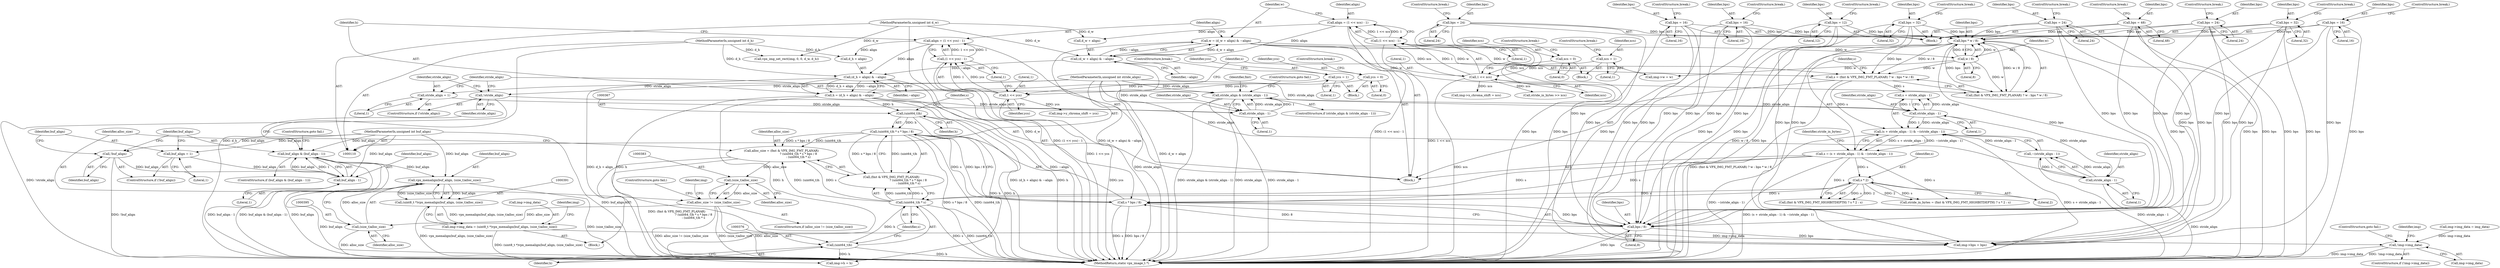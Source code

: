 digraph "0_Android_55cd1dd7c8d0a3de907d22e0f12718733f4e41d9@API" {
"1000392" [label="(Call,vpx_memalign(buf_align, (size_t)alloc_size))"];
"1000134" [label="(Call,buf_align & (buf_align - 1))"];
"1000136" [label="(Call,buf_align - 1)"];
"1000128" [label="(Call,!buf_align)"];
"1000115" [label="(MethodParameterIn,unsigned int buf_align)"];
"1000130" [label="(Call,buf_align = 1)"];
"1000394" [label="(Call,(size_t)alloc_size)"];
"1000380" [label="(Call,alloc_size != (size_t)alloc_size)"];
"1000382" [label="(Call,(size_t)alloc_size)"];
"1000359" [label="(Call,alloc_size = (fmt & VPX_IMG_FMT_PLANAR)\n                                    ? (uint64_t)h * s * bps / 8\n                                    : (uint64_t)h * s)"];
"1000365" [label="(Call,(uint64_t)h * s * bps / 8)"];
"1000366" [label="(Call,(uint64_t)h)"];
"1000280" [label="(Call,h = (d_h + align) & ~align)"];
"1000282" [label="(Call,(d_h + align) & ~align)"];
"1000114" [label="(MethodParameterIn,unsigned int d_h)"];
"1000273" [label="(Call,align = (1 << ycs) - 1)"];
"1000275" [label="(Call,(1 << ycs) - 1)"];
"1000276" [label="(Call,1 << ycs)"];
"1000250" [label="(Call,ycs = 1)"];
"1000255" [label="(Call,ycs = 0)"];
"1000268" [label="(Call,(d_w + align) & ~align)"];
"1000113" [label="(MethodParameterIn,unsigned int d_w)"];
"1000259" [label="(Call,align = (1 << xcs) - 1)"];
"1000261" [label="(Call,(1 << xcs) - 1)"];
"1000262" [label="(Call,1 << xcs)"];
"1000236" [label="(Call,xcs = 0)"];
"1000231" [label="(Call,xcs = 1)"];
"1000369" [label="(Call,s * bps / 8)"];
"1000317" [label="(Call,s * 2)"];
"1000299" [label="(Call,s = (s + stride_align - 1) & ~(stride_align - 1))"];
"1000301" [label="(Call,(s + stride_align - 1) & ~(stride_align - 1))"];
"1000287" [label="(Call,s = (fmt & VPX_IMG_FMT_PLANAR) ? w : bps * w / 8)"];
"1000266" [label="(Call,w = (d_w + align) & ~align)"];
"1000296" [label="(Call,w / 8)"];
"1000294" [label="(Call,bps * w / 8)"];
"1000177" [label="(Call,bps = 16)"];
"1000185" [label="(Call,bps = 12)"];
"1000166" [label="(Call,bps = 24)"];
"1000217" [label="(Call,bps = 16)"];
"1000207" [label="(Call,bps = 32)"];
"1000196" [label="(Call,bps = 24)"];
"1000212" [label="(Call,bps = 48)"];
"1000201" [label="(Call,bps = 24)"];
"1000160" [label="(Call,bps = 32)"];
"1000191" [label="(Call,bps = 16)"];
"1000304" [label="(Call,stride_align - 1)"];
"1000147" [label="(Call,stride_align & (stride_align - 1))"];
"1000149" [label="(Call,stride_align - 1)"];
"1000141" [label="(Call,!stride_align)"];
"1000116" [label="(MethodParameterIn,unsigned int stride_align)"];
"1000143" [label="(Call,stride_align = 1)"];
"1000307" [label="(Call,~(stride_align - 1))"];
"1000308" [label="(Call,stride_align - 1)"];
"1000371" [label="(Call,bps / 8)"];
"1000374" [label="(Call,(uint64_t)h * s)"];
"1000375" [label="(Call,(uint64_t)h)"];
"1000390" [label="(Call,(uint8_t *)vpx_memalign(buf_align, (size_t)alloc_size))"];
"1000386" [label="(Call,img->img_data = (uint8_t *)vpx_memalign(buf_align, (size_t)alloc_size))"];
"1000403" [label="(Call,!img->img_data)"];
"1000166" [label="(Call,bps = 24)"];
"1000219" [label="(Literal,16)"];
"1000272" [label="(Identifier,~align)"];
"1000203" [label="(Literal,24)"];
"1000382" [label="(Call,(size_t)alloc_size)"];
"1000162" [label="(Literal,32)"];
"1000242" [label="(Block,)"];
"1000130" [label="(Call,buf_align = 1)"];
"1000168" [label="(Literal,24)"];
"1000218" [label="(Identifier,bps)"];
"1000214" [label="(Literal,48)"];
"1000438" [label="(Call,img->y_chroma_shift = ycs)"];
"1000377" [label="(Identifier,h)"];
"1000127" [label="(ControlStructure,if (!buf_align))"];
"1000263" [label="(Literal,1)"];
"1000304" [label="(Call,stride_align - 1)"];
"1000262" [label="(Call,1 << xcs)"];
"1000217" [label="(Call,bps = 16)"];
"1000113" [label="(MethodParameterIn,unsigned int d_w)"];
"1000380" [label="(Call,alloc_size != (size_t)alloc_size)"];
"1000192" [label="(Identifier,bps)"];
"1000115" [label="(MethodParameterIn,unsigned int buf_align)"];
"1000374" [label="(Call,(uint64_t)h * s)"];
"1000379" [label="(ControlStructure,if (alloc_size != (size_t)alloc_size))"];
"1000135" [label="(Identifier,buf_align)"];
"1000194" [label="(ControlStructure,break;)"];
"1000169" [label="(ControlStructure,break;)"];
"1000313" [label="(Call,(fmt & VPX_IMG_FMT_HIGHBITDEPTH) ? s * 2 : s)"];
"1000277" [label="(Literal,1)"];
"1000428" [label="(Call,img->h = h)"];
"1000118" [label="(Block,)"];
"1000311" [label="(Call,stride_in_bytes = (fmt & VPX_IMG_FMT_HIGHBITDEPTH) ? s * 2 : s)"];
"1000491" [label="(MethodReturn,static vpx_image_t *)"];
"1000238" [label="(Literal,0)"];
"1000209" [label="(Literal,32)"];
"1000407" [label="(ControlStructure,goto fail;)"];
"1000296" [label="(Call,w / 8)"];
"1000132" [label="(Literal,1)"];
"1000252" [label="(Literal,1)"];
"1000178" [label="(Identifier,bps)"];
"1000167" [label="(Identifier,bps)"];
"1000180" [label="(ControlStructure,break;)"];
"1000141" [label="(Call,!stride_align)"];
"1000307" [label="(Call,~(stride_align - 1))"];
"1000410" [label="(Identifier,img)"];
"1000134" [label="(Call,buf_align & (buf_align - 1))"];
"1000260" [label="(Identifier,align)"];
"1000234" [label="(ControlStructure,break;)"];
"1000370" [label="(Identifier,s)"];
"1000191" [label="(Call,bps = 16)"];
"1000308" [label="(Call,stride_align - 1)"];
"1000197" [label="(Identifier,bps)"];
"1000268" [label="(Call,(d_w + align) & ~align)"];
"1000187" [label="(Literal,12)"];
"1000177" [label="(Call,bps = 16)"];
"1000212" [label="(Call,bps = 48)"];
"1000146" [label="(ControlStructure,if (stride_align & (stride_align - 1)))"];
"1000294" [label="(Call,bps * w / 8)"];
"1000443" [label="(Call,img->bps = bps)"];
"1000251" [label="(Identifier,ycs)"];
"1000259" [label="(Call,align = (1 << xcs) - 1)"];
"1000287" [label="(Call,s = (fmt & VPX_IMG_FMT_PLANAR) ? w : bps * w / 8)"];
"1000208" [label="(Identifier,bps)"];
"1000161" [label="(Identifier,bps)"];
"1000220" [label="(ControlStructure,break;)"];
"1000140" [label="(ControlStructure,if (!stride_align))"];
"1000148" [label="(Identifier,stride_align)"];
"1000237" [label="(Identifier,xcs)"];
"1000261" [label="(Call,(1 << xcs) - 1)"];
"1000155" [label="(Block,)"];
"1000394" [label="(Call,(size_t)alloc_size)"];
"1000403" [label="(Call,!img->img_data)"];
"1000279" [label="(Literal,1)"];
"1000349" [label="(Call,img->img_data = img_data)"];
"1000282" [label="(Call,(d_h + align) & ~align)"];
"1000207" [label="(Call,bps = 32)"];
"1000361" [label="(Call,(fmt & VPX_IMG_FMT_PLANAR)\n                                    ? (uint64_t)h * s * bps / 8\n                                    : (uint64_t)h * s)"];
"1000264" [label="(Identifier,xcs)"];
"1000114" [label="(MethodParameterIn,unsigned int d_h)"];
"1000433" [label="(Call,img->x_chroma_shift = xcs)"];
"1000257" [label="(Literal,0)"];
"1000256" [label="(Identifier,ycs)"];
"1000386" [label="(Call,img->img_data = (uint8_t *)vpx_memalign(buf_align, (size_t)alloc_size))"];
"1000473" [label="(Call,stride_in_bytes >> xcs)"];
"1000143" [label="(Call,stride_align = 1)"];
"1000136" [label="(Call,buf_align - 1)"];
"1000131" [label="(Identifier,buf_align)"];
"1000295" [label="(Identifier,bps)"];
"1000116" [label="(MethodParameterIn,unsigned int stride_align)"];
"1000186" [label="(Identifier,bps)"];
"1000390" [label="(Call,(uint8_t *)vpx_memalign(buf_align, (size_t)alloc_size))"];
"1000302" [label="(Call,s + stride_align - 1)"];
"1000297" [label="(Identifier,w)"];
"1000402" [label="(ControlStructure,if (!img->img_data))"];
"1000365" [label="(Call,(uint64_t)h * s * bps / 8)"];
"1000366" [label="(Call,(uint64_t)h)"];
"1000384" [label="(Identifier,alloc_size)"];
"1000300" [label="(Identifier,s)"];
"1000359" [label="(Call,alloc_size = (fmt & VPX_IMG_FMT_PLANAR)\n                                    ? (uint64_t)h * s * bps / 8\n                                    : (uint64_t)h * s)"];
"1000154" [label="(Identifier,fmt)"];
"1000149" [label="(Call,stride_align - 1)"];
"1000210" [label="(ControlStructure,break;)"];
"1000239" [label="(ControlStructure,break;)"];
"1000278" [label="(Identifier,ycs)"];
"1000142" [label="(Identifier,stride_align)"];
"1000299" [label="(Call,s = (s + stride_align - 1) & ~(stride_align - 1))"];
"1000137" [label="(Identifier,buf_align)"];
"1000309" [label="(Identifier,stride_align)"];
"1000266" [label="(Call,w = (d_w + align) & ~align)"];
"1000305" [label="(Identifier,stride_align)"];
"1000258" [label="(ControlStructure,break;)"];
"1000301" [label="(Call,(s + stride_align - 1) & ~(stride_align - 1))"];
"1000369" [label="(Call,s * bps / 8)"];
"1000150" [label="(Identifier,stride_align)"];
"1000151" [label="(Literal,1)"];
"1000276" [label="(Call,1 << ycs)"];
"1000179" [label="(Literal,16)"];
"1000318" [label="(Identifier,s)"];
"1000375" [label="(Call,(uint64_t)h)"];
"1000201" [label="(Call,bps = 24)"];
"1000160" [label="(Call,bps = 32)"];
"1000196" [label="(Call,bps = 24)"];
"1000288" [label="(Identifier,s)"];
"1000404" [label="(Call,img->img_data)"];
"1000199" [label="(ControlStructure,break;)"];
"1000273" [label="(Call,align = (1 << ycs) - 1)"];
"1000275" [label="(Call,(1 << ycs) - 1)"];
"1000204" [label="(ControlStructure,break;)"];
"1000236" [label="(Call,xcs = 0)"];
"1000231" [label="(Call,xcs = 1)"];
"1000223" [label="(Block,)"];
"1000215" [label="(ControlStructure,break;)"];
"1000372" [label="(Identifier,bps)"];
"1000317" [label="(Call,s * 2)"];
"1000357" [label="(Block,)"];
"1000393" [label="(Identifier,buf_align)"];
"1000185" [label="(Call,bps = 12)"];
"1000312" [label="(Identifier,stride_in_bytes)"];
"1000147" [label="(Call,stride_align & (stride_align - 1))"];
"1000129" [label="(Identifier,buf_align)"];
"1000193" [label="(Literal,16)"];
"1000188" [label="(ControlStructure,break;)"];
"1000145" [label="(Literal,1)"];
"1000360" [label="(Identifier,alloc_size)"];
"1000368" [label="(Identifier,h)"];
"1000280" [label="(Call,h = (d_h + align) & ~align)"];
"1000306" [label="(Literal,1)"];
"1000387" [label="(Call,img->img_data)"];
"1000144" [label="(Identifier,stride_align)"];
"1000373" [label="(Literal,8)"];
"1000202" [label="(Identifier,bps)"];
"1000233" [label="(Literal,1)"];
"1000396" [label="(Identifier,alloc_size)"];
"1000381" [label="(Identifier,alloc_size)"];
"1000163" [label="(ControlStructure,break;)"];
"1000478" [label="(Call,vpx_img_set_rect(img, 0, 0, d_w, d_h))"];
"1000289" [label="(Call,(fmt & VPX_IMG_FMT_PLANAR) ? w : bps * w / 8)"];
"1000213" [label="(Identifier,bps)"];
"1000385" [label="(ControlStructure,goto fail;)"];
"1000232" [label="(Identifier,xcs)"];
"1000399" [label="(Identifier,img)"];
"1000371" [label="(Call,bps / 8)"];
"1000267" [label="(Identifier,w)"];
"1000128" [label="(Call,!buf_align)"];
"1000253" [label="(ControlStructure,break;)"];
"1000139" [label="(ControlStructure,goto fail;)"];
"1000310" [label="(Literal,1)"];
"1000283" [label="(Call,d_h + align)"];
"1000255" [label="(Call,ycs = 0)"];
"1000269" [label="(Call,d_w + align)"];
"1000274" [label="(Identifier,align)"];
"1000133" [label="(ControlStructure,if (buf_align & (buf_align - 1)))"];
"1000378" [label="(Identifier,s)"];
"1000423" [label="(Call,img->w = w)"];
"1000250" [label="(Call,ycs = 1)"];
"1000281" [label="(Identifier,h)"];
"1000298" [label="(Literal,8)"];
"1000392" [label="(Call,vpx_memalign(buf_align, (size_t)alloc_size))"];
"1000152" [label="(ControlStructure,goto fail;)"];
"1000286" [label="(Identifier,~align)"];
"1000265" [label="(Literal,1)"];
"1000198" [label="(Literal,24)"];
"1000138" [label="(Literal,1)"];
"1000388" [label="(Identifier,img)"];
"1000319" [label="(Literal,2)"];
"1000392" -> "1000390"  [label="AST: "];
"1000392" -> "1000394"  [label="CFG: "];
"1000393" -> "1000392"  [label="AST: "];
"1000394" -> "1000392"  [label="AST: "];
"1000390" -> "1000392"  [label="CFG: "];
"1000392" -> "1000491"  [label="DDG: (size_t)alloc_size"];
"1000392" -> "1000491"  [label="DDG: buf_align"];
"1000392" -> "1000390"  [label="DDG: buf_align"];
"1000392" -> "1000390"  [label="DDG: (size_t)alloc_size"];
"1000134" -> "1000392"  [label="DDG: buf_align"];
"1000115" -> "1000392"  [label="DDG: buf_align"];
"1000394" -> "1000392"  [label="DDG: alloc_size"];
"1000134" -> "1000133"  [label="AST: "];
"1000134" -> "1000136"  [label="CFG: "];
"1000135" -> "1000134"  [label="AST: "];
"1000136" -> "1000134"  [label="AST: "];
"1000139" -> "1000134"  [label="CFG: "];
"1000142" -> "1000134"  [label="CFG: "];
"1000134" -> "1000491"  [label="DDG: buf_align & (buf_align - 1)"];
"1000134" -> "1000491"  [label="DDG: buf_align"];
"1000134" -> "1000491"  [label="DDG: buf_align - 1"];
"1000136" -> "1000134"  [label="DDG: buf_align"];
"1000136" -> "1000134"  [label="DDG: 1"];
"1000115" -> "1000134"  [label="DDG: buf_align"];
"1000136" -> "1000138"  [label="CFG: "];
"1000137" -> "1000136"  [label="AST: "];
"1000138" -> "1000136"  [label="AST: "];
"1000128" -> "1000136"  [label="DDG: buf_align"];
"1000130" -> "1000136"  [label="DDG: buf_align"];
"1000115" -> "1000136"  [label="DDG: buf_align"];
"1000128" -> "1000127"  [label="AST: "];
"1000128" -> "1000129"  [label="CFG: "];
"1000129" -> "1000128"  [label="AST: "];
"1000131" -> "1000128"  [label="CFG: "];
"1000135" -> "1000128"  [label="CFG: "];
"1000128" -> "1000491"  [label="DDG: !buf_align"];
"1000115" -> "1000128"  [label="DDG: buf_align"];
"1000115" -> "1000110"  [label="AST: "];
"1000115" -> "1000491"  [label="DDG: buf_align"];
"1000115" -> "1000130"  [label="DDG: buf_align"];
"1000130" -> "1000127"  [label="AST: "];
"1000130" -> "1000132"  [label="CFG: "];
"1000131" -> "1000130"  [label="AST: "];
"1000132" -> "1000130"  [label="AST: "];
"1000135" -> "1000130"  [label="CFG: "];
"1000394" -> "1000396"  [label="CFG: "];
"1000395" -> "1000394"  [label="AST: "];
"1000396" -> "1000394"  [label="AST: "];
"1000394" -> "1000491"  [label="DDG: alloc_size"];
"1000380" -> "1000394"  [label="DDG: alloc_size"];
"1000380" -> "1000379"  [label="AST: "];
"1000380" -> "1000382"  [label="CFG: "];
"1000381" -> "1000380"  [label="AST: "];
"1000382" -> "1000380"  [label="AST: "];
"1000385" -> "1000380"  [label="CFG: "];
"1000388" -> "1000380"  [label="CFG: "];
"1000380" -> "1000491"  [label="DDG: alloc_size != (size_t)alloc_size"];
"1000380" -> "1000491"  [label="DDG: (size_t)alloc_size"];
"1000380" -> "1000491"  [label="DDG: alloc_size"];
"1000382" -> "1000380"  [label="DDG: alloc_size"];
"1000382" -> "1000384"  [label="CFG: "];
"1000383" -> "1000382"  [label="AST: "];
"1000384" -> "1000382"  [label="AST: "];
"1000359" -> "1000382"  [label="DDG: alloc_size"];
"1000359" -> "1000357"  [label="AST: "];
"1000359" -> "1000361"  [label="CFG: "];
"1000360" -> "1000359"  [label="AST: "];
"1000361" -> "1000359"  [label="AST: "];
"1000381" -> "1000359"  [label="CFG: "];
"1000359" -> "1000491"  [label="DDG: (fmt & VPX_IMG_FMT_PLANAR)\n                                    ? (uint64_t)h * s * bps / 8\n                                    : (uint64_t)h * s"];
"1000365" -> "1000359"  [label="DDG: (uint64_t)h"];
"1000365" -> "1000359"  [label="DDG: s * bps / 8"];
"1000374" -> "1000359"  [label="DDG: (uint64_t)h"];
"1000374" -> "1000359"  [label="DDG: s"];
"1000365" -> "1000361"  [label="AST: "];
"1000365" -> "1000369"  [label="CFG: "];
"1000366" -> "1000365"  [label="AST: "];
"1000369" -> "1000365"  [label="AST: "];
"1000361" -> "1000365"  [label="CFG: "];
"1000365" -> "1000491"  [label="DDG: s * bps / 8"];
"1000365" -> "1000491"  [label="DDG: (uint64_t)h"];
"1000365" -> "1000361"  [label="DDG: (uint64_t)h"];
"1000365" -> "1000361"  [label="DDG: s * bps / 8"];
"1000366" -> "1000365"  [label="DDG: h"];
"1000369" -> "1000365"  [label="DDG: s"];
"1000369" -> "1000365"  [label="DDG: bps / 8"];
"1000366" -> "1000368"  [label="CFG: "];
"1000367" -> "1000366"  [label="AST: "];
"1000368" -> "1000366"  [label="AST: "];
"1000370" -> "1000366"  [label="CFG: "];
"1000366" -> "1000491"  [label="DDG: h"];
"1000280" -> "1000366"  [label="DDG: h"];
"1000366" -> "1000428"  [label="DDG: h"];
"1000280" -> "1000118"  [label="AST: "];
"1000280" -> "1000282"  [label="CFG: "];
"1000281" -> "1000280"  [label="AST: "];
"1000282" -> "1000280"  [label="AST: "];
"1000288" -> "1000280"  [label="CFG: "];
"1000280" -> "1000491"  [label="DDG: (d_h + align) & ~align"];
"1000280" -> "1000491"  [label="DDG: h"];
"1000282" -> "1000280"  [label="DDG: d_h + align"];
"1000282" -> "1000280"  [label="DDG: ~align"];
"1000280" -> "1000375"  [label="DDG: h"];
"1000280" -> "1000428"  [label="DDG: h"];
"1000282" -> "1000286"  [label="CFG: "];
"1000283" -> "1000282"  [label="AST: "];
"1000286" -> "1000282"  [label="AST: "];
"1000282" -> "1000491"  [label="DDG: ~align"];
"1000282" -> "1000491"  [label="DDG: d_h + align"];
"1000114" -> "1000282"  [label="DDG: d_h"];
"1000273" -> "1000282"  [label="DDG: align"];
"1000268" -> "1000282"  [label="DDG: ~align"];
"1000114" -> "1000110"  [label="AST: "];
"1000114" -> "1000491"  [label="DDG: d_h"];
"1000114" -> "1000283"  [label="DDG: d_h"];
"1000114" -> "1000478"  [label="DDG: d_h"];
"1000273" -> "1000118"  [label="AST: "];
"1000273" -> "1000275"  [label="CFG: "];
"1000274" -> "1000273"  [label="AST: "];
"1000275" -> "1000273"  [label="AST: "];
"1000281" -> "1000273"  [label="CFG: "];
"1000273" -> "1000491"  [label="DDG: (1 << ycs) - 1"];
"1000275" -> "1000273"  [label="DDG: 1 << ycs"];
"1000275" -> "1000273"  [label="DDG: 1"];
"1000273" -> "1000283"  [label="DDG: align"];
"1000275" -> "1000279"  [label="CFG: "];
"1000276" -> "1000275"  [label="AST: "];
"1000279" -> "1000275"  [label="AST: "];
"1000275" -> "1000491"  [label="DDG: 1 << ycs"];
"1000276" -> "1000275"  [label="DDG: 1"];
"1000276" -> "1000275"  [label="DDG: ycs"];
"1000276" -> "1000278"  [label="CFG: "];
"1000277" -> "1000276"  [label="AST: "];
"1000278" -> "1000276"  [label="AST: "];
"1000279" -> "1000276"  [label="CFG: "];
"1000276" -> "1000491"  [label="DDG: ycs"];
"1000250" -> "1000276"  [label="DDG: ycs"];
"1000255" -> "1000276"  [label="DDG: ycs"];
"1000276" -> "1000438"  [label="DDG: ycs"];
"1000250" -> "1000242"  [label="AST: "];
"1000250" -> "1000252"  [label="CFG: "];
"1000251" -> "1000250"  [label="AST: "];
"1000252" -> "1000250"  [label="AST: "];
"1000253" -> "1000250"  [label="CFG: "];
"1000255" -> "1000242"  [label="AST: "];
"1000255" -> "1000257"  [label="CFG: "];
"1000256" -> "1000255"  [label="AST: "];
"1000257" -> "1000255"  [label="AST: "];
"1000258" -> "1000255"  [label="CFG: "];
"1000268" -> "1000266"  [label="AST: "];
"1000268" -> "1000272"  [label="CFG: "];
"1000269" -> "1000268"  [label="AST: "];
"1000272" -> "1000268"  [label="AST: "];
"1000266" -> "1000268"  [label="CFG: "];
"1000268" -> "1000491"  [label="DDG: d_w + align"];
"1000268" -> "1000266"  [label="DDG: d_w + align"];
"1000268" -> "1000266"  [label="DDG: ~align"];
"1000113" -> "1000268"  [label="DDG: d_w"];
"1000259" -> "1000268"  [label="DDG: align"];
"1000113" -> "1000110"  [label="AST: "];
"1000113" -> "1000491"  [label="DDG: d_w"];
"1000113" -> "1000269"  [label="DDG: d_w"];
"1000113" -> "1000478"  [label="DDG: d_w"];
"1000259" -> "1000118"  [label="AST: "];
"1000259" -> "1000261"  [label="CFG: "];
"1000260" -> "1000259"  [label="AST: "];
"1000261" -> "1000259"  [label="AST: "];
"1000267" -> "1000259"  [label="CFG: "];
"1000259" -> "1000491"  [label="DDG: (1 << xcs) - 1"];
"1000261" -> "1000259"  [label="DDG: 1 << xcs"];
"1000261" -> "1000259"  [label="DDG: 1"];
"1000259" -> "1000269"  [label="DDG: align"];
"1000261" -> "1000265"  [label="CFG: "];
"1000262" -> "1000261"  [label="AST: "];
"1000265" -> "1000261"  [label="AST: "];
"1000261" -> "1000491"  [label="DDG: 1 << xcs"];
"1000262" -> "1000261"  [label="DDG: 1"];
"1000262" -> "1000261"  [label="DDG: xcs"];
"1000262" -> "1000264"  [label="CFG: "];
"1000263" -> "1000262"  [label="AST: "];
"1000264" -> "1000262"  [label="AST: "];
"1000265" -> "1000262"  [label="CFG: "];
"1000262" -> "1000491"  [label="DDG: xcs"];
"1000236" -> "1000262"  [label="DDG: xcs"];
"1000231" -> "1000262"  [label="DDG: xcs"];
"1000262" -> "1000433"  [label="DDG: xcs"];
"1000262" -> "1000473"  [label="DDG: xcs"];
"1000236" -> "1000223"  [label="AST: "];
"1000236" -> "1000238"  [label="CFG: "];
"1000237" -> "1000236"  [label="AST: "];
"1000238" -> "1000236"  [label="AST: "];
"1000239" -> "1000236"  [label="CFG: "];
"1000231" -> "1000223"  [label="AST: "];
"1000231" -> "1000233"  [label="CFG: "];
"1000232" -> "1000231"  [label="AST: "];
"1000233" -> "1000231"  [label="AST: "];
"1000234" -> "1000231"  [label="CFG: "];
"1000369" -> "1000371"  [label="CFG: "];
"1000370" -> "1000369"  [label="AST: "];
"1000371" -> "1000369"  [label="AST: "];
"1000369" -> "1000491"  [label="DDG: s"];
"1000369" -> "1000491"  [label="DDG: bps / 8"];
"1000317" -> "1000369"  [label="DDG: s"];
"1000299" -> "1000369"  [label="DDG: s"];
"1000371" -> "1000369"  [label="DDG: bps"];
"1000371" -> "1000369"  [label="DDG: 8"];
"1000317" -> "1000313"  [label="AST: "];
"1000317" -> "1000319"  [label="CFG: "];
"1000318" -> "1000317"  [label="AST: "];
"1000319" -> "1000317"  [label="AST: "];
"1000313" -> "1000317"  [label="CFG: "];
"1000317" -> "1000311"  [label="DDG: s"];
"1000317" -> "1000311"  [label="DDG: 2"];
"1000317" -> "1000313"  [label="DDG: s"];
"1000317" -> "1000313"  [label="DDG: 2"];
"1000299" -> "1000317"  [label="DDG: s"];
"1000317" -> "1000374"  [label="DDG: s"];
"1000299" -> "1000118"  [label="AST: "];
"1000299" -> "1000301"  [label="CFG: "];
"1000300" -> "1000299"  [label="AST: "];
"1000301" -> "1000299"  [label="AST: "];
"1000312" -> "1000299"  [label="CFG: "];
"1000299" -> "1000491"  [label="DDG: (s + stride_align - 1) & ~(stride_align - 1)"];
"1000301" -> "1000299"  [label="DDG: s + stride_align - 1"];
"1000301" -> "1000299"  [label="DDG: ~(stride_align - 1)"];
"1000299" -> "1000311"  [label="DDG: s"];
"1000299" -> "1000313"  [label="DDG: s"];
"1000299" -> "1000374"  [label="DDG: s"];
"1000301" -> "1000307"  [label="CFG: "];
"1000302" -> "1000301"  [label="AST: "];
"1000307" -> "1000301"  [label="AST: "];
"1000301" -> "1000491"  [label="DDG: ~(stride_align - 1)"];
"1000301" -> "1000491"  [label="DDG: s + stride_align - 1"];
"1000287" -> "1000301"  [label="DDG: s"];
"1000304" -> "1000301"  [label="DDG: stride_align"];
"1000304" -> "1000301"  [label="DDG: 1"];
"1000307" -> "1000301"  [label="DDG: stride_align - 1"];
"1000287" -> "1000118"  [label="AST: "];
"1000287" -> "1000289"  [label="CFG: "];
"1000288" -> "1000287"  [label="AST: "];
"1000289" -> "1000287"  [label="AST: "];
"1000300" -> "1000287"  [label="CFG: "];
"1000287" -> "1000491"  [label="DDG: (fmt & VPX_IMG_FMT_PLANAR) ? w : bps * w / 8"];
"1000266" -> "1000287"  [label="DDG: w"];
"1000296" -> "1000287"  [label="DDG: w"];
"1000294" -> "1000287"  [label="DDG: bps"];
"1000294" -> "1000287"  [label="DDG: w / 8"];
"1000287" -> "1000302"  [label="DDG: s"];
"1000266" -> "1000118"  [label="AST: "];
"1000267" -> "1000266"  [label="AST: "];
"1000274" -> "1000266"  [label="CFG: "];
"1000266" -> "1000491"  [label="DDG: (d_w + align) & ~align"];
"1000266" -> "1000289"  [label="DDG: w"];
"1000266" -> "1000296"  [label="DDG: w"];
"1000266" -> "1000423"  [label="DDG: w"];
"1000296" -> "1000294"  [label="AST: "];
"1000296" -> "1000298"  [label="CFG: "];
"1000297" -> "1000296"  [label="AST: "];
"1000298" -> "1000296"  [label="AST: "];
"1000294" -> "1000296"  [label="CFG: "];
"1000296" -> "1000289"  [label="DDG: w"];
"1000296" -> "1000294"  [label="DDG: w"];
"1000296" -> "1000294"  [label="DDG: 8"];
"1000296" -> "1000423"  [label="DDG: w"];
"1000294" -> "1000289"  [label="AST: "];
"1000295" -> "1000294"  [label="AST: "];
"1000289" -> "1000294"  [label="CFG: "];
"1000294" -> "1000491"  [label="DDG: w / 8"];
"1000294" -> "1000491"  [label="DDG: bps"];
"1000294" -> "1000289"  [label="DDG: bps"];
"1000294" -> "1000289"  [label="DDG: w / 8"];
"1000177" -> "1000294"  [label="DDG: bps"];
"1000185" -> "1000294"  [label="DDG: bps"];
"1000166" -> "1000294"  [label="DDG: bps"];
"1000217" -> "1000294"  [label="DDG: bps"];
"1000207" -> "1000294"  [label="DDG: bps"];
"1000196" -> "1000294"  [label="DDG: bps"];
"1000212" -> "1000294"  [label="DDG: bps"];
"1000201" -> "1000294"  [label="DDG: bps"];
"1000160" -> "1000294"  [label="DDG: bps"];
"1000191" -> "1000294"  [label="DDG: bps"];
"1000294" -> "1000371"  [label="DDG: bps"];
"1000294" -> "1000443"  [label="DDG: bps"];
"1000177" -> "1000155"  [label="AST: "];
"1000177" -> "1000179"  [label="CFG: "];
"1000178" -> "1000177"  [label="AST: "];
"1000179" -> "1000177"  [label="AST: "];
"1000180" -> "1000177"  [label="CFG: "];
"1000177" -> "1000491"  [label="DDG: bps"];
"1000177" -> "1000371"  [label="DDG: bps"];
"1000177" -> "1000443"  [label="DDG: bps"];
"1000185" -> "1000155"  [label="AST: "];
"1000185" -> "1000187"  [label="CFG: "];
"1000186" -> "1000185"  [label="AST: "];
"1000187" -> "1000185"  [label="AST: "];
"1000188" -> "1000185"  [label="CFG: "];
"1000185" -> "1000491"  [label="DDG: bps"];
"1000185" -> "1000371"  [label="DDG: bps"];
"1000185" -> "1000443"  [label="DDG: bps"];
"1000166" -> "1000155"  [label="AST: "];
"1000166" -> "1000168"  [label="CFG: "];
"1000167" -> "1000166"  [label="AST: "];
"1000168" -> "1000166"  [label="AST: "];
"1000169" -> "1000166"  [label="CFG: "];
"1000166" -> "1000491"  [label="DDG: bps"];
"1000166" -> "1000371"  [label="DDG: bps"];
"1000166" -> "1000443"  [label="DDG: bps"];
"1000217" -> "1000155"  [label="AST: "];
"1000217" -> "1000219"  [label="CFG: "];
"1000218" -> "1000217"  [label="AST: "];
"1000219" -> "1000217"  [label="AST: "];
"1000220" -> "1000217"  [label="CFG: "];
"1000217" -> "1000491"  [label="DDG: bps"];
"1000217" -> "1000371"  [label="DDG: bps"];
"1000217" -> "1000443"  [label="DDG: bps"];
"1000207" -> "1000155"  [label="AST: "];
"1000207" -> "1000209"  [label="CFG: "];
"1000208" -> "1000207"  [label="AST: "];
"1000209" -> "1000207"  [label="AST: "];
"1000210" -> "1000207"  [label="CFG: "];
"1000207" -> "1000491"  [label="DDG: bps"];
"1000207" -> "1000371"  [label="DDG: bps"];
"1000207" -> "1000443"  [label="DDG: bps"];
"1000196" -> "1000155"  [label="AST: "];
"1000196" -> "1000198"  [label="CFG: "];
"1000197" -> "1000196"  [label="AST: "];
"1000198" -> "1000196"  [label="AST: "];
"1000199" -> "1000196"  [label="CFG: "];
"1000196" -> "1000491"  [label="DDG: bps"];
"1000196" -> "1000371"  [label="DDG: bps"];
"1000196" -> "1000443"  [label="DDG: bps"];
"1000212" -> "1000155"  [label="AST: "];
"1000212" -> "1000214"  [label="CFG: "];
"1000213" -> "1000212"  [label="AST: "];
"1000214" -> "1000212"  [label="AST: "];
"1000215" -> "1000212"  [label="CFG: "];
"1000212" -> "1000491"  [label="DDG: bps"];
"1000212" -> "1000371"  [label="DDG: bps"];
"1000212" -> "1000443"  [label="DDG: bps"];
"1000201" -> "1000155"  [label="AST: "];
"1000201" -> "1000203"  [label="CFG: "];
"1000202" -> "1000201"  [label="AST: "];
"1000203" -> "1000201"  [label="AST: "];
"1000204" -> "1000201"  [label="CFG: "];
"1000201" -> "1000491"  [label="DDG: bps"];
"1000201" -> "1000371"  [label="DDG: bps"];
"1000201" -> "1000443"  [label="DDG: bps"];
"1000160" -> "1000155"  [label="AST: "];
"1000160" -> "1000162"  [label="CFG: "];
"1000161" -> "1000160"  [label="AST: "];
"1000162" -> "1000160"  [label="AST: "];
"1000163" -> "1000160"  [label="CFG: "];
"1000160" -> "1000491"  [label="DDG: bps"];
"1000160" -> "1000371"  [label="DDG: bps"];
"1000160" -> "1000443"  [label="DDG: bps"];
"1000191" -> "1000155"  [label="AST: "];
"1000191" -> "1000193"  [label="CFG: "];
"1000192" -> "1000191"  [label="AST: "];
"1000193" -> "1000191"  [label="AST: "];
"1000194" -> "1000191"  [label="CFG: "];
"1000191" -> "1000491"  [label="DDG: bps"];
"1000191" -> "1000371"  [label="DDG: bps"];
"1000191" -> "1000443"  [label="DDG: bps"];
"1000304" -> "1000302"  [label="AST: "];
"1000304" -> "1000306"  [label="CFG: "];
"1000305" -> "1000304"  [label="AST: "];
"1000306" -> "1000304"  [label="AST: "];
"1000302" -> "1000304"  [label="CFG: "];
"1000304" -> "1000302"  [label="DDG: stride_align"];
"1000304" -> "1000302"  [label="DDG: 1"];
"1000147" -> "1000304"  [label="DDG: stride_align"];
"1000116" -> "1000304"  [label="DDG: stride_align"];
"1000304" -> "1000308"  [label="DDG: stride_align"];
"1000147" -> "1000146"  [label="AST: "];
"1000147" -> "1000149"  [label="CFG: "];
"1000148" -> "1000147"  [label="AST: "];
"1000149" -> "1000147"  [label="AST: "];
"1000152" -> "1000147"  [label="CFG: "];
"1000154" -> "1000147"  [label="CFG: "];
"1000147" -> "1000491"  [label="DDG: stride_align"];
"1000147" -> "1000491"  [label="DDG: stride_align - 1"];
"1000147" -> "1000491"  [label="DDG: stride_align & (stride_align - 1)"];
"1000149" -> "1000147"  [label="DDG: stride_align"];
"1000149" -> "1000147"  [label="DDG: 1"];
"1000116" -> "1000147"  [label="DDG: stride_align"];
"1000149" -> "1000151"  [label="CFG: "];
"1000150" -> "1000149"  [label="AST: "];
"1000151" -> "1000149"  [label="AST: "];
"1000141" -> "1000149"  [label="DDG: stride_align"];
"1000143" -> "1000149"  [label="DDG: stride_align"];
"1000116" -> "1000149"  [label="DDG: stride_align"];
"1000141" -> "1000140"  [label="AST: "];
"1000141" -> "1000142"  [label="CFG: "];
"1000142" -> "1000141"  [label="AST: "];
"1000144" -> "1000141"  [label="CFG: "];
"1000148" -> "1000141"  [label="CFG: "];
"1000141" -> "1000491"  [label="DDG: !stride_align"];
"1000116" -> "1000141"  [label="DDG: stride_align"];
"1000116" -> "1000110"  [label="AST: "];
"1000116" -> "1000491"  [label="DDG: stride_align"];
"1000116" -> "1000143"  [label="DDG: stride_align"];
"1000116" -> "1000308"  [label="DDG: stride_align"];
"1000143" -> "1000140"  [label="AST: "];
"1000143" -> "1000145"  [label="CFG: "];
"1000144" -> "1000143"  [label="AST: "];
"1000145" -> "1000143"  [label="AST: "];
"1000148" -> "1000143"  [label="CFG: "];
"1000307" -> "1000308"  [label="CFG: "];
"1000308" -> "1000307"  [label="AST: "];
"1000307" -> "1000491"  [label="DDG: stride_align - 1"];
"1000308" -> "1000307"  [label="DDG: stride_align"];
"1000308" -> "1000307"  [label="DDG: 1"];
"1000308" -> "1000310"  [label="CFG: "];
"1000309" -> "1000308"  [label="AST: "];
"1000310" -> "1000308"  [label="AST: "];
"1000308" -> "1000491"  [label="DDG: stride_align"];
"1000371" -> "1000373"  [label="CFG: "];
"1000372" -> "1000371"  [label="AST: "];
"1000373" -> "1000371"  [label="AST: "];
"1000371" -> "1000491"  [label="DDG: bps"];
"1000371" -> "1000443"  [label="DDG: bps"];
"1000374" -> "1000361"  [label="AST: "];
"1000374" -> "1000378"  [label="CFG: "];
"1000375" -> "1000374"  [label="AST: "];
"1000378" -> "1000374"  [label="AST: "];
"1000361" -> "1000374"  [label="CFG: "];
"1000374" -> "1000491"  [label="DDG: (uint64_t)h"];
"1000374" -> "1000491"  [label="DDG: s"];
"1000374" -> "1000361"  [label="DDG: (uint64_t)h"];
"1000374" -> "1000361"  [label="DDG: s"];
"1000375" -> "1000374"  [label="DDG: h"];
"1000375" -> "1000377"  [label="CFG: "];
"1000376" -> "1000375"  [label="AST: "];
"1000377" -> "1000375"  [label="AST: "];
"1000378" -> "1000375"  [label="CFG: "];
"1000375" -> "1000491"  [label="DDG: h"];
"1000375" -> "1000428"  [label="DDG: h"];
"1000390" -> "1000386"  [label="AST: "];
"1000391" -> "1000390"  [label="AST: "];
"1000386" -> "1000390"  [label="CFG: "];
"1000390" -> "1000491"  [label="DDG: vpx_memalign(buf_align, (size_t)alloc_size)"];
"1000390" -> "1000386"  [label="DDG: vpx_memalign(buf_align, (size_t)alloc_size)"];
"1000386" -> "1000357"  [label="AST: "];
"1000387" -> "1000386"  [label="AST: "];
"1000399" -> "1000386"  [label="CFG: "];
"1000386" -> "1000491"  [label="DDG: (uint8_t *)vpx_memalign(buf_align, (size_t)alloc_size)"];
"1000386" -> "1000403"  [label="DDG: img->img_data"];
"1000403" -> "1000402"  [label="AST: "];
"1000403" -> "1000404"  [label="CFG: "];
"1000404" -> "1000403"  [label="AST: "];
"1000407" -> "1000403"  [label="CFG: "];
"1000410" -> "1000403"  [label="CFG: "];
"1000403" -> "1000491"  [label="DDG: img->img_data"];
"1000403" -> "1000491"  [label="DDG: !img->img_data"];
"1000349" -> "1000403"  [label="DDG: img->img_data"];
}
